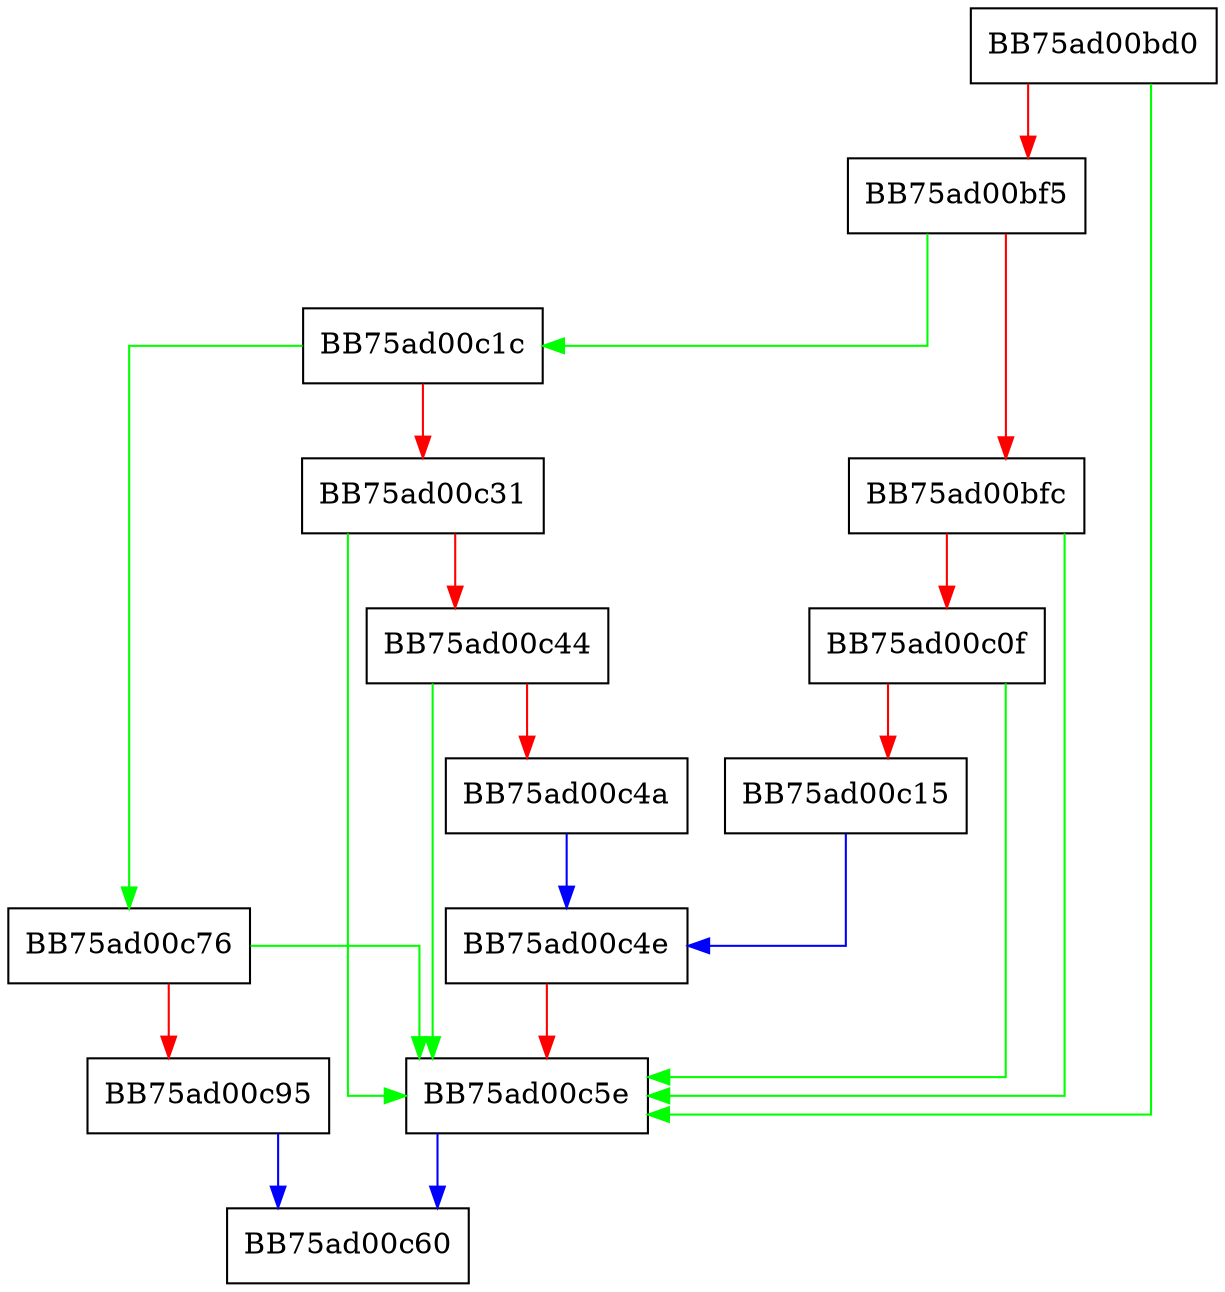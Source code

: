 digraph GetModuleForAddress {
  node [shape="box"];
  graph [splines=ortho];
  BB75ad00bd0 -> BB75ad00c5e [color="green"];
  BB75ad00bd0 -> BB75ad00bf5 [color="red"];
  BB75ad00bf5 -> BB75ad00c1c [color="green"];
  BB75ad00bf5 -> BB75ad00bfc [color="red"];
  BB75ad00bfc -> BB75ad00c5e [color="green"];
  BB75ad00bfc -> BB75ad00c0f [color="red"];
  BB75ad00c0f -> BB75ad00c5e [color="green"];
  BB75ad00c0f -> BB75ad00c15 [color="red"];
  BB75ad00c15 -> BB75ad00c4e [color="blue"];
  BB75ad00c1c -> BB75ad00c76 [color="green"];
  BB75ad00c1c -> BB75ad00c31 [color="red"];
  BB75ad00c31 -> BB75ad00c5e [color="green"];
  BB75ad00c31 -> BB75ad00c44 [color="red"];
  BB75ad00c44 -> BB75ad00c5e [color="green"];
  BB75ad00c44 -> BB75ad00c4a [color="red"];
  BB75ad00c4a -> BB75ad00c4e [color="blue"];
  BB75ad00c4e -> BB75ad00c5e [color="red"];
  BB75ad00c5e -> BB75ad00c60 [color="blue"];
  BB75ad00c76 -> BB75ad00c5e [color="green"];
  BB75ad00c76 -> BB75ad00c95 [color="red"];
  BB75ad00c95 -> BB75ad00c60 [color="blue"];
}